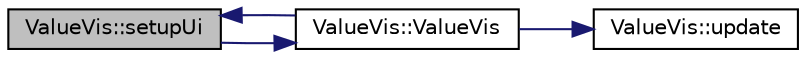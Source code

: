 digraph "ValueVis::setupUi"
{
 // INTERACTIVE_SVG=YES
  edge [fontname="Helvetica",fontsize="10",labelfontname="Helvetica",labelfontsize="10"];
  node [fontname="Helvetica",fontsize="10",shape=record];
  rankdir="LR";
  Node1 [label="ValueVis::setupUi",height=0.2,width=0.4,color="black", fillcolor="grey75", style="filled", fontcolor="black"];
  Node1 -> Node2 [color="midnightblue",fontsize="10",style="solid",fontname="Helvetica"];
  Node2 [label="ValueVis::ValueVis",height=0.2,width=0.4,color="black", fillcolor="white", style="filled",URL="$d9/db0/class_value_vis.html#ae088da593061c5bccd61f1c28e7d159c"];
  Node2 -> Node1 [color="midnightblue",fontsize="10",style="solid",fontname="Helvetica"];
  Node2 -> Node3 [color="midnightblue",fontsize="10",style="solid",fontname="Helvetica"];
  Node3 [label="ValueVis::update",height=0.2,width=0.4,color="black", fillcolor="white", style="filled",URL="$d9/db0/class_value_vis.html#a42a3e663eceb29e125384b61929de880"];
}
